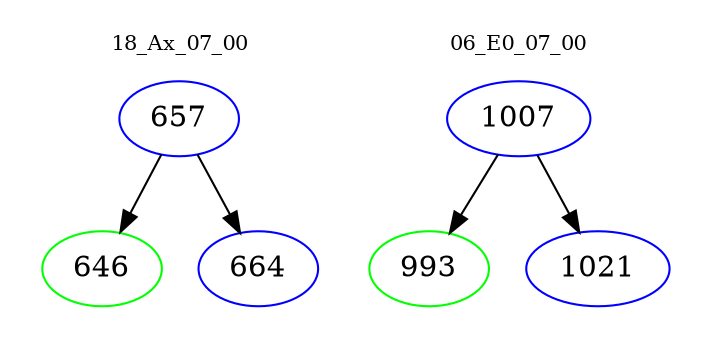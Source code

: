 digraph{
subgraph cluster_0 {
color = white
label = "18_Ax_07_00";
fontsize=10;
T0_657 [label="657", color="blue"]
T0_657 -> T0_646 [color="black"]
T0_646 [label="646", color="green"]
T0_657 -> T0_664 [color="black"]
T0_664 [label="664", color="blue"]
}
subgraph cluster_1 {
color = white
label = "06_E0_07_00";
fontsize=10;
T1_1007 [label="1007", color="blue"]
T1_1007 -> T1_993 [color="black"]
T1_993 [label="993", color="green"]
T1_1007 -> T1_1021 [color="black"]
T1_1021 [label="1021", color="blue"]
}
}
